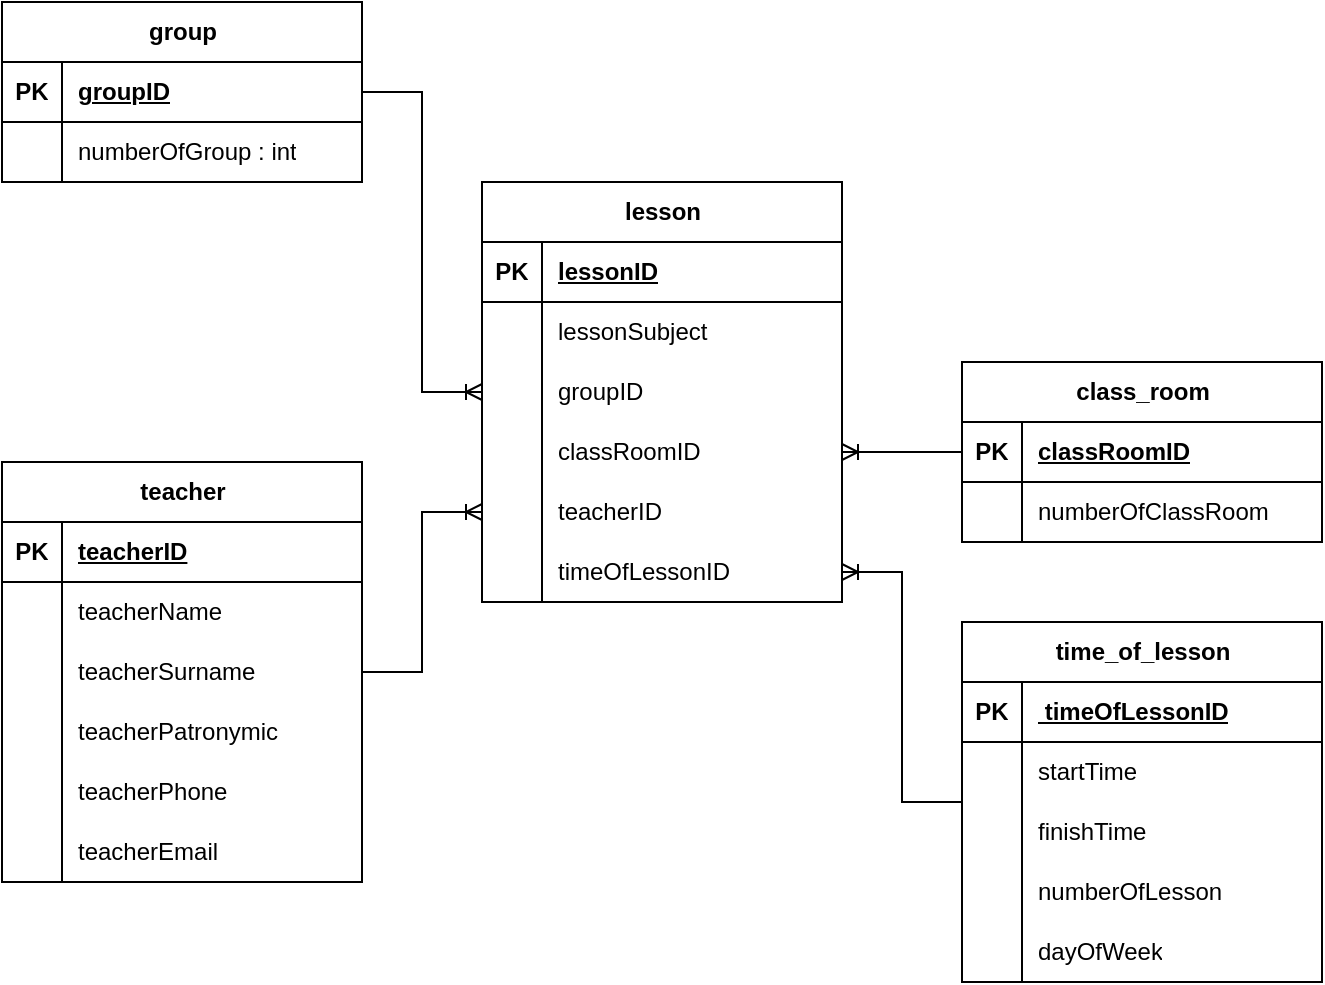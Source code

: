 <mxfile version="24.3.1" type="github" pages="2">
  <diagram name="ER - Diagram" id="m4Q0h_FRdjNMOSh_ij1u">
    <mxGraphModel dx="1914" dy="1016" grid="1" gridSize="10" guides="1" tooltips="1" connect="1" arrows="1" fold="1" page="1" pageScale="1" pageWidth="827" pageHeight="1169" math="0" shadow="0">
      <root>
        <mxCell id="0" />
        <mxCell id="1" parent="0" />
        <mxCell id="qLO8Gugf30v6jkzR25jY-1" value="group" style="shape=table;startSize=30;container=1;collapsible=1;childLayout=tableLayout;fixedRows=1;rowLines=0;fontStyle=1;align=center;resizeLast=1;html=1;" vertex="1" parent="1">
          <mxGeometry x="30" y="40" width="180" height="90" as="geometry" />
        </mxCell>
        <mxCell id="qLO8Gugf30v6jkzR25jY-2" value="" style="shape=tableRow;horizontal=0;startSize=0;swimlaneHead=0;swimlaneBody=0;fillColor=none;collapsible=0;dropTarget=0;points=[[0,0.5],[1,0.5]];portConstraint=eastwest;top=0;left=0;right=0;bottom=1;" vertex="1" parent="qLO8Gugf30v6jkzR25jY-1">
          <mxGeometry y="30" width="180" height="30" as="geometry" />
        </mxCell>
        <mxCell id="qLO8Gugf30v6jkzR25jY-3" value="PK" style="shape=partialRectangle;connectable=0;fillColor=none;top=0;left=0;bottom=0;right=0;fontStyle=1;overflow=hidden;whiteSpace=wrap;html=1;" vertex="1" parent="qLO8Gugf30v6jkzR25jY-2">
          <mxGeometry width="30" height="30" as="geometry">
            <mxRectangle width="30" height="30" as="alternateBounds" />
          </mxGeometry>
        </mxCell>
        <mxCell id="qLO8Gugf30v6jkzR25jY-4" value="groupID" style="shape=partialRectangle;connectable=0;fillColor=none;top=0;left=0;bottom=0;right=0;align=left;spacingLeft=6;fontStyle=5;overflow=hidden;whiteSpace=wrap;html=1;" vertex="1" parent="qLO8Gugf30v6jkzR25jY-2">
          <mxGeometry x="30" width="150" height="30" as="geometry">
            <mxRectangle width="150" height="30" as="alternateBounds" />
          </mxGeometry>
        </mxCell>
        <mxCell id="qLO8Gugf30v6jkzR25jY-5" value="" style="shape=tableRow;horizontal=0;startSize=0;swimlaneHead=0;swimlaneBody=0;fillColor=none;collapsible=0;dropTarget=0;points=[[0,0.5],[1,0.5]];portConstraint=eastwest;top=0;left=0;right=0;bottom=0;" vertex="1" parent="qLO8Gugf30v6jkzR25jY-1">
          <mxGeometry y="60" width="180" height="30" as="geometry" />
        </mxCell>
        <mxCell id="qLO8Gugf30v6jkzR25jY-6" value="" style="shape=partialRectangle;connectable=0;fillColor=none;top=0;left=0;bottom=0;right=0;editable=1;overflow=hidden;whiteSpace=wrap;html=1;" vertex="1" parent="qLO8Gugf30v6jkzR25jY-5">
          <mxGeometry width="30" height="30" as="geometry">
            <mxRectangle width="30" height="30" as="alternateBounds" />
          </mxGeometry>
        </mxCell>
        <mxCell id="qLO8Gugf30v6jkzR25jY-7" value="numberOfGroup : int" style="shape=partialRectangle;connectable=0;fillColor=none;top=0;left=0;bottom=0;right=0;align=left;spacingLeft=6;overflow=hidden;whiteSpace=wrap;html=1;" vertex="1" parent="qLO8Gugf30v6jkzR25jY-5">
          <mxGeometry x="30" width="150" height="30" as="geometry">
            <mxRectangle width="150" height="30" as="alternateBounds" />
          </mxGeometry>
        </mxCell>
        <mxCell id="qLO8Gugf30v6jkzR25jY-14" value="class_room" style="shape=table;startSize=30;container=1;collapsible=1;childLayout=tableLayout;fixedRows=1;rowLines=0;fontStyle=1;align=center;resizeLast=1;html=1;" vertex="1" parent="1">
          <mxGeometry x="510" y="220" width="180" height="90" as="geometry" />
        </mxCell>
        <mxCell id="qLO8Gugf30v6jkzR25jY-15" value="" style="shape=tableRow;horizontal=0;startSize=0;swimlaneHead=0;swimlaneBody=0;fillColor=none;collapsible=0;dropTarget=0;points=[[0,0.5],[1,0.5]];portConstraint=eastwest;top=0;left=0;right=0;bottom=1;" vertex="1" parent="qLO8Gugf30v6jkzR25jY-14">
          <mxGeometry y="30" width="180" height="30" as="geometry" />
        </mxCell>
        <mxCell id="qLO8Gugf30v6jkzR25jY-16" value="PK" style="shape=partialRectangle;connectable=0;fillColor=none;top=0;left=0;bottom=0;right=0;fontStyle=1;overflow=hidden;whiteSpace=wrap;html=1;" vertex="1" parent="qLO8Gugf30v6jkzR25jY-15">
          <mxGeometry width="30" height="30" as="geometry">
            <mxRectangle width="30" height="30" as="alternateBounds" />
          </mxGeometry>
        </mxCell>
        <mxCell id="qLO8Gugf30v6jkzR25jY-17" value="classRoomID" style="shape=partialRectangle;connectable=0;fillColor=none;top=0;left=0;bottom=0;right=0;align=left;spacingLeft=6;fontStyle=5;overflow=hidden;whiteSpace=wrap;html=1;" vertex="1" parent="qLO8Gugf30v6jkzR25jY-15">
          <mxGeometry x="30" width="150" height="30" as="geometry">
            <mxRectangle width="150" height="30" as="alternateBounds" />
          </mxGeometry>
        </mxCell>
        <mxCell id="qLO8Gugf30v6jkzR25jY-18" value="" style="shape=tableRow;horizontal=0;startSize=0;swimlaneHead=0;swimlaneBody=0;fillColor=none;collapsible=0;dropTarget=0;points=[[0,0.5],[1,0.5]];portConstraint=eastwest;top=0;left=0;right=0;bottom=0;" vertex="1" parent="qLO8Gugf30v6jkzR25jY-14">
          <mxGeometry y="60" width="180" height="30" as="geometry" />
        </mxCell>
        <mxCell id="qLO8Gugf30v6jkzR25jY-19" value="" style="shape=partialRectangle;connectable=0;fillColor=none;top=0;left=0;bottom=0;right=0;editable=1;overflow=hidden;whiteSpace=wrap;html=1;" vertex="1" parent="qLO8Gugf30v6jkzR25jY-18">
          <mxGeometry width="30" height="30" as="geometry">
            <mxRectangle width="30" height="30" as="alternateBounds" />
          </mxGeometry>
        </mxCell>
        <mxCell id="qLO8Gugf30v6jkzR25jY-20" value="numberOfClassRoom" style="shape=partialRectangle;connectable=0;fillColor=none;top=0;left=0;bottom=0;right=0;align=left;spacingLeft=6;overflow=hidden;whiteSpace=wrap;html=1;" vertex="1" parent="qLO8Gugf30v6jkzR25jY-18">
          <mxGeometry x="30" width="150" height="30" as="geometry">
            <mxRectangle width="150" height="30" as="alternateBounds" />
          </mxGeometry>
        </mxCell>
        <mxCell id="qLO8Gugf30v6jkzR25jY-27" value="teacher" style="shape=table;startSize=30;container=1;collapsible=1;childLayout=tableLayout;fixedRows=1;rowLines=0;fontStyle=1;align=center;resizeLast=1;html=1;" vertex="1" parent="1">
          <mxGeometry x="30" y="270" width="180" height="210" as="geometry" />
        </mxCell>
        <mxCell id="qLO8Gugf30v6jkzR25jY-28" value="" style="shape=tableRow;horizontal=0;startSize=0;swimlaneHead=0;swimlaneBody=0;fillColor=none;collapsible=0;dropTarget=0;points=[[0,0.5],[1,0.5]];portConstraint=eastwest;top=0;left=0;right=0;bottom=1;" vertex="1" parent="qLO8Gugf30v6jkzR25jY-27">
          <mxGeometry y="30" width="180" height="30" as="geometry" />
        </mxCell>
        <mxCell id="qLO8Gugf30v6jkzR25jY-29" value="PK" style="shape=partialRectangle;connectable=0;fillColor=none;top=0;left=0;bottom=0;right=0;fontStyle=1;overflow=hidden;whiteSpace=wrap;html=1;" vertex="1" parent="qLO8Gugf30v6jkzR25jY-28">
          <mxGeometry width="30" height="30" as="geometry">
            <mxRectangle width="30" height="30" as="alternateBounds" />
          </mxGeometry>
        </mxCell>
        <mxCell id="qLO8Gugf30v6jkzR25jY-30" value="teacherID" style="shape=partialRectangle;connectable=0;fillColor=none;top=0;left=0;bottom=0;right=0;align=left;spacingLeft=6;fontStyle=5;overflow=hidden;whiteSpace=wrap;html=1;" vertex="1" parent="qLO8Gugf30v6jkzR25jY-28">
          <mxGeometry x="30" width="150" height="30" as="geometry">
            <mxRectangle width="150" height="30" as="alternateBounds" />
          </mxGeometry>
        </mxCell>
        <mxCell id="qLO8Gugf30v6jkzR25jY-31" value="" style="shape=tableRow;horizontal=0;startSize=0;swimlaneHead=0;swimlaneBody=0;fillColor=none;collapsible=0;dropTarget=0;points=[[0,0.5],[1,0.5]];portConstraint=eastwest;top=0;left=0;right=0;bottom=0;" vertex="1" parent="qLO8Gugf30v6jkzR25jY-27">
          <mxGeometry y="60" width="180" height="30" as="geometry" />
        </mxCell>
        <mxCell id="qLO8Gugf30v6jkzR25jY-32" value="" style="shape=partialRectangle;connectable=0;fillColor=none;top=0;left=0;bottom=0;right=0;editable=1;overflow=hidden;whiteSpace=wrap;html=1;" vertex="1" parent="qLO8Gugf30v6jkzR25jY-31">
          <mxGeometry width="30" height="30" as="geometry">
            <mxRectangle width="30" height="30" as="alternateBounds" />
          </mxGeometry>
        </mxCell>
        <mxCell id="qLO8Gugf30v6jkzR25jY-33" value="teacherName" style="shape=partialRectangle;connectable=0;fillColor=none;top=0;left=0;bottom=0;right=0;align=left;spacingLeft=6;overflow=hidden;whiteSpace=wrap;html=1;" vertex="1" parent="qLO8Gugf30v6jkzR25jY-31">
          <mxGeometry x="30" width="150" height="30" as="geometry">
            <mxRectangle width="150" height="30" as="alternateBounds" />
          </mxGeometry>
        </mxCell>
        <mxCell id="qLO8Gugf30v6jkzR25jY-34" value="" style="shape=tableRow;horizontal=0;startSize=0;swimlaneHead=0;swimlaneBody=0;fillColor=none;collapsible=0;dropTarget=0;points=[[0,0.5],[1,0.5]];portConstraint=eastwest;top=0;left=0;right=0;bottom=0;" vertex="1" parent="qLO8Gugf30v6jkzR25jY-27">
          <mxGeometry y="90" width="180" height="30" as="geometry" />
        </mxCell>
        <mxCell id="qLO8Gugf30v6jkzR25jY-35" value="" style="shape=partialRectangle;connectable=0;fillColor=none;top=0;left=0;bottom=0;right=0;editable=1;overflow=hidden;whiteSpace=wrap;html=1;" vertex="1" parent="qLO8Gugf30v6jkzR25jY-34">
          <mxGeometry width="30" height="30" as="geometry">
            <mxRectangle width="30" height="30" as="alternateBounds" />
          </mxGeometry>
        </mxCell>
        <mxCell id="qLO8Gugf30v6jkzR25jY-36" value="teacherSurname" style="shape=partialRectangle;connectable=0;fillColor=none;top=0;left=0;bottom=0;right=0;align=left;spacingLeft=6;overflow=hidden;whiteSpace=wrap;html=1;" vertex="1" parent="qLO8Gugf30v6jkzR25jY-34">
          <mxGeometry x="30" width="150" height="30" as="geometry">
            <mxRectangle width="150" height="30" as="alternateBounds" />
          </mxGeometry>
        </mxCell>
        <mxCell id="qLO8Gugf30v6jkzR25jY-37" value="" style="shape=tableRow;horizontal=0;startSize=0;swimlaneHead=0;swimlaneBody=0;fillColor=none;collapsible=0;dropTarget=0;points=[[0,0.5],[1,0.5]];portConstraint=eastwest;top=0;left=0;right=0;bottom=0;" vertex="1" parent="qLO8Gugf30v6jkzR25jY-27">
          <mxGeometry y="120" width="180" height="30" as="geometry" />
        </mxCell>
        <mxCell id="qLO8Gugf30v6jkzR25jY-38" value="" style="shape=partialRectangle;connectable=0;fillColor=none;top=0;left=0;bottom=0;right=0;editable=1;overflow=hidden;whiteSpace=wrap;html=1;" vertex="1" parent="qLO8Gugf30v6jkzR25jY-37">
          <mxGeometry width="30" height="30" as="geometry">
            <mxRectangle width="30" height="30" as="alternateBounds" />
          </mxGeometry>
        </mxCell>
        <mxCell id="qLO8Gugf30v6jkzR25jY-39" value="teacherPatronymic" style="shape=partialRectangle;connectable=0;fillColor=none;top=0;left=0;bottom=0;right=0;align=left;spacingLeft=6;overflow=hidden;whiteSpace=wrap;html=1;" vertex="1" parent="qLO8Gugf30v6jkzR25jY-37">
          <mxGeometry x="30" width="150" height="30" as="geometry">
            <mxRectangle width="150" height="30" as="alternateBounds" />
          </mxGeometry>
        </mxCell>
        <mxCell id="qLO8Gugf30v6jkzR25jY-43" style="shape=tableRow;horizontal=0;startSize=0;swimlaneHead=0;swimlaneBody=0;fillColor=none;collapsible=0;dropTarget=0;points=[[0,0.5],[1,0.5]];portConstraint=eastwest;top=0;left=0;right=0;bottom=0;" vertex="1" parent="qLO8Gugf30v6jkzR25jY-27">
          <mxGeometry y="150" width="180" height="30" as="geometry" />
        </mxCell>
        <mxCell id="qLO8Gugf30v6jkzR25jY-44" style="shape=partialRectangle;connectable=0;fillColor=none;top=0;left=0;bottom=0;right=0;editable=1;overflow=hidden;whiteSpace=wrap;html=1;" vertex="1" parent="qLO8Gugf30v6jkzR25jY-43">
          <mxGeometry width="30" height="30" as="geometry">
            <mxRectangle width="30" height="30" as="alternateBounds" />
          </mxGeometry>
        </mxCell>
        <mxCell id="qLO8Gugf30v6jkzR25jY-45" value="teacherPhone" style="shape=partialRectangle;connectable=0;fillColor=none;top=0;left=0;bottom=0;right=0;align=left;spacingLeft=6;overflow=hidden;whiteSpace=wrap;html=1;" vertex="1" parent="qLO8Gugf30v6jkzR25jY-43">
          <mxGeometry x="30" width="150" height="30" as="geometry">
            <mxRectangle width="150" height="30" as="alternateBounds" />
          </mxGeometry>
        </mxCell>
        <mxCell id="qLO8Gugf30v6jkzR25jY-40" style="shape=tableRow;horizontal=0;startSize=0;swimlaneHead=0;swimlaneBody=0;fillColor=none;collapsible=0;dropTarget=0;points=[[0,0.5],[1,0.5]];portConstraint=eastwest;top=0;left=0;right=0;bottom=0;" vertex="1" parent="qLO8Gugf30v6jkzR25jY-27">
          <mxGeometry y="180" width="180" height="30" as="geometry" />
        </mxCell>
        <mxCell id="qLO8Gugf30v6jkzR25jY-41" style="shape=partialRectangle;connectable=0;fillColor=none;top=0;left=0;bottom=0;right=0;editable=1;overflow=hidden;whiteSpace=wrap;html=1;" vertex="1" parent="qLO8Gugf30v6jkzR25jY-40">
          <mxGeometry width="30" height="30" as="geometry">
            <mxRectangle width="30" height="30" as="alternateBounds" />
          </mxGeometry>
        </mxCell>
        <mxCell id="qLO8Gugf30v6jkzR25jY-42" value="teacherEmail" style="shape=partialRectangle;connectable=0;fillColor=none;top=0;left=0;bottom=0;right=0;align=left;spacingLeft=6;overflow=hidden;whiteSpace=wrap;html=1;" vertex="1" parent="qLO8Gugf30v6jkzR25jY-40">
          <mxGeometry x="30" width="150" height="30" as="geometry">
            <mxRectangle width="150" height="30" as="alternateBounds" />
          </mxGeometry>
        </mxCell>
        <mxCell id="qLO8Gugf30v6jkzR25jY-46" value="lesson" style="shape=table;startSize=30;container=1;collapsible=1;childLayout=tableLayout;fixedRows=1;rowLines=0;fontStyle=1;align=center;resizeLast=1;html=1;" vertex="1" parent="1">
          <mxGeometry x="270" y="130" width="180" height="210" as="geometry" />
        </mxCell>
        <mxCell id="qLO8Gugf30v6jkzR25jY-47" value="" style="shape=tableRow;horizontal=0;startSize=0;swimlaneHead=0;swimlaneBody=0;fillColor=none;collapsible=0;dropTarget=0;points=[[0,0.5],[1,0.5]];portConstraint=eastwest;top=0;left=0;right=0;bottom=1;" vertex="1" parent="qLO8Gugf30v6jkzR25jY-46">
          <mxGeometry y="30" width="180" height="30" as="geometry" />
        </mxCell>
        <mxCell id="qLO8Gugf30v6jkzR25jY-48" value="PK" style="shape=partialRectangle;connectable=0;fillColor=none;top=0;left=0;bottom=0;right=0;fontStyle=1;overflow=hidden;whiteSpace=wrap;html=1;" vertex="1" parent="qLO8Gugf30v6jkzR25jY-47">
          <mxGeometry width="30" height="30" as="geometry">
            <mxRectangle width="30" height="30" as="alternateBounds" />
          </mxGeometry>
        </mxCell>
        <mxCell id="qLO8Gugf30v6jkzR25jY-49" value="lessonID" style="shape=partialRectangle;connectable=0;fillColor=none;top=0;left=0;bottom=0;right=0;align=left;spacingLeft=6;fontStyle=5;overflow=hidden;whiteSpace=wrap;html=1;" vertex="1" parent="qLO8Gugf30v6jkzR25jY-47">
          <mxGeometry x="30" width="150" height="30" as="geometry">
            <mxRectangle width="150" height="30" as="alternateBounds" />
          </mxGeometry>
        </mxCell>
        <mxCell id="qLO8Gugf30v6jkzR25jY-65" style="shape=tableRow;horizontal=0;startSize=0;swimlaneHead=0;swimlaneBody=0;fillColor=none;collapsible=0;dropTarget=0;points=[[0,0.5],[1,0.5]];portConstraint=eastwest;top=0;left=0;right=0;bottom=0;" vertex="1" parent="qLO8Gugf30v6jkzR25jY-46">
          <mxGeometry y="60" width="180" height="30" as="geometry" />
        </mxCell>
        <mxCell id="qLO8Gugf30v6jkzR25jY-66" style="shape=partialRectangle;connectable=0;fillColor=none;top=0;left=0;bottom=0;right=0;editable=1;overflow=hidden;whiteSpace=wrap;html=1;" vertex="1" parent="qLO8Gugf30v6jkzR25jY-65">
          <mxGeometry width="30" height="30" as="geometry">
            <mxRectangle width="30" height="30" as="alternateBounds" />
          </mxGeometry>
        </mxCell>
        <mxCell id="qLO8Gugf30v6jkzR25jY-67" value="lessonSubject" style="shape=partialRectangle;connectable=0;fillColor=none;top=0;left=0;bottom=0;right=0;align=left;spacingLeft=6;overflow=hidden;whiteSpace=wrap;html=1;" vertex="1" parent="qLO8Gugf30v6jkzR25jY-65">
          <mxGeometry x="30" width="150" height="30" as="geometry">
            <mxRectangle width="150" height="30" as="alternateBounds" />
          </mxGeometry>
        </mxCell>
        <mxCell id="qLO8Gugf30v6jkzR25jY-50" value="" style="shape=tableRow;horizontal=0;startSize=0;swimlaneHead=0;swimlaneBody=0;fillColor=none;collapsible=0;dropTarget=0;points=[[0,0.5],[1,0.5]];portConstraint=eastwest;top=0;left=0;right=0;bottom=0;" vertex="1" parent="qLO8Gugf30v6jkzR25jY-46">
          <mxGeometry y="90" width="180" height="30" as="geometry" />
        </mxCell>
        <mxCell id="qLO8Gugf30v6jkzR25jY-51" value="" style="shape=partialRectangle;connectable=0;fillColor=none;top=0;left=0;bottom=0;right=0;editable=1;overflow=hidden;whiteSpace=wrap;html=1;" vertex="1" parent="qLO8Gugf30v6jkzR25jY-50">
          <mxGeometry width="30" height="30" as="geometry">
            <mxRectangle width="30" height="30" as="alternateBounds" />
          </mxGeometry>
        </mxCell>
        <mxCell id="qLO8Gugf30v6jkzR25jY-52" value="groupID" style="shape=partialRectangle;connectable=0;fillColor=none;top=0;left=0;bottom=0;right=0;align=left;spacingLeft=6;overflow=hidden;whiteSpace=wrap;html=1;" vertex="1" parent="qLO8Gugf30v6jkzR25jY-50">
          <mxGeometry x="30" width="150" height="30" as="geometry">
            <mxRectangle width="150" height="30" as="alternateBounds" />
          </mxGeometry>
        </mxCell>
        <mxCell id="qLO8Gugf30v6jkzR25jY-53" value="" style="shape=tableRow;horizontal=0;startSize=0;swimlaneHead=0;swimlaneBody=0;fillColor=none;collapsible=0;dropTarget=0;points=[[0,0.5],[1,0.5]];portConstraint=eastwest;top=0;left=0;right=0;bottom=0;" vertex="1" parent="qLO8Gugf30v6jkzR25jY-46">
          <mxGeometry y="120" width="180" height="30" as="geometry" />
        </mxCell>
        <mxCell id="qLO8Gugf30v6jkzR25jY-54" value="" style="shape=partialRectangle;connectable=0;fillColor=none;top=0;left=0;bottom=0;right=0;editable=1;overflow=hidden;whiteSpace=wrap;html=1;" vertex="1" parent="qLO8Gugf30v6jkzR25jY-53">
          <mxGeometry width="30" height="30" as="geometry">
            <mxRectangle width="30" height="30" as="alternateBounds" />
          </mxGeometry>
        </mxCell>
        <mxCell id="qLO8Gugf30v6jkzR25jY-55" value="classRoomID" style="shape=partialRectangle;connectable=0;fillColor=none;top=0;left=0;bottom=0;right=0;align=left;spacingLeft=6;overflow=hidden;whiteSpace=wrap;html=1;" vertex="1" parent="qLO8Gugf30v6jkzR25jY-53">
          <mxGeometry x="30" width="150" height="30" as="geometry">
            <mxRectangle width="150" height="30" as="alternateBounds" />
          </mxGeometry>
        </mxCell>
        <mxCell id="qLO8Gugf30v6jkzR25jY-56" value="" style="shape=tableRow;horizontal=0;startSize=0;swimlaneHead=0;swimlaneBody=0;fillColor=none;collapsible=0;dropTarget=0;points=[[0,0.5],[1,0.5]];portConstraint=eastwest;top=0;left=0;right=0;bottom=0;" vertex="1" parent="qLO8Gugf30v6jkzR25jY-46">
          <mxGeometry y="150" width="180" height="30" as="geometry" />
        </mxCell>
        <mxCell id="qLO8Gugf30v6jkzR25jY-57" value="" style="shape=partialRectangle;connectable=0;fillColor=none;top=0;left=0;bottom=0;right=0;editable=1;overflow=hidden;whiteSpace=wrap;html=1;" vertex="1" parent="qLO8Gugf30v6jkzR25jY-56">
          <mxGeometry width="30" height="30" as="geometry">
            <mxRectangle width="30" height="30" as="alternateBounds" />
          </mxGeometry>
        </mxCell>
        <mxCell id="qLO8Gugf30v6jkzR25jY-58" value="teacherID" style="shape=partialRectangle;connectable=0;fillColor=none;top=0;left=0;bottom=0;right=0;align=left;spacingLeft=6;overflow=hidden;whiteSpace=wrap;html=1;" vertex="1" parent="qLO8Gugf30v6jkzR25jY-56">
          <mxGeometry x="30" width="150" height="30" as="geometry">
            <mxRectangle width="150" height="30" as="alternateBounds" />
          </mxGeometry>
        </mxCell>
        <mxCell id="qLO8Gugf30v6jkzR25jY-59" style="shape=tableRow;horizontal=0;startSize=0;swimlaneHead=0;swimlaneBody=0;fillColor=none;collapsible=0;dropTarget=0;points=[[0,0.5],[1,0.5]];portConstraint=eastwest;top=0;left=0;right=0;bottom=0;" vertex="1" parent="qLO8Gugf30v6jkzR25jY-46">
          <mxGeometry y="180" width="180" height="30" as="geometry" />
        </mxCell>
        <mxCell id="qLO8Gugf30v6jkzR25jY-60" style="shape=partialRectangle;connectable=0;fillColor=none;top=0;left=0;bottom=0;right=0;editable=1;overflow=hidden;whiteSpace=wrap;html=1;" vertex="1" parent="qLO8Gugf30v6jkzR25jY-59">
          <mxGeometry width="30" height="30" as="geometry">
            <mxRectangle width="30" height="30" as="alternateBounds" />
          </mxGeometry>
        </mxCell>
        <mxCell id="qLO8Gugf30v6jkzR25jY-61" value="timeOfLessonID" style="shape=partialRectangle;connectable=0;fillColor=none;top=0;left=0;bottom=0;right=0;align=left;spacingLeft=6;overflow=hidden;whiteSpace=wrap;html=1;" vertex="1" parent="qLO8Gugf30v6jkzR25jY-59">
          <mxGeometry x="30" width="150" height="30" as="geometry">
            <mxRectangle width="150" height="30" as="alternateBounds" />
          </mxGeometry>
        </mxCell>
        <mxCell id="qLO8Gugf30v6jkzR25jY-68" value="" style="edgeStyle=entityRelationEdgeStyle;fontSize=12;html=1;endArrow=ERoneToMany;rounded=0;" edge="1" parent="1" source="qLO8Gugf30v6jkzR25jY-1" target="qLO8Gugf30v6jkzR25jY-50">
          <mxGeometry width="100" height="100" relative="1" as="geometry">
            <mxPoint x="130" y="255" as="sourcePoint" />
            <mxPoint x="230" y="155" as="targetPoint" />
          </mxGeometry>
        </mxCell>
        <mxCell id="qLO8Gugf30v6jkzR25jY-69" value="" style="edgeStyle=entityRelationEdgeStyle;fontSize=12;html=1;endArrow=ERoneToMany;rounded=0;entryX=0;entryY=0.5;entryDx=0;entryDy=0;" edge="1" parent="1" source="qLO8Gugf30v6jkzR25jY-27" target="qLO8Gugf30v6jkzR25jY-56">
          <mxGeometry width="100" height="100" relative="1" as="geometry">
            <mxPoint x="200" y="390" as="sourcePoint" />
            <mxPoint x="260" y="540" as="targetPoint" />
          </mxGeometry>
        </mxCell>
        <mxCell id="qLO8Gugf30v6jkzR25jY-71" value="" style="edgeStyle=entityRelationEdgeStyle;fontSize=12;html=1;endArrow=ERoneToMany;rounded=0;entryX=1;entryY=0.5;entryDx=0;entryDy=0;" edge="1" parent="1" source="qLO8Gugf30v6jkzR25jY-14" target="qLO8Gugf30v6jkzR25jY-53">
          <mxGeometry width="100" height="100" relative="1" as="geometry">
            <mxPoint x="490" y="220" as="sourcePoint" />
            <mxPoint x="280" y="305" as="targetPoint" />
          </mxGeometry>
        </mxCell>
        <mxCell id="Hc7Ems4V1cn2AMGLG3hx-14" value="time_of_lesson" style="shape=table;startSize=30;container=1;collapsible=1;childLayout=tableLayout;fixedRows=1;rowLines=0;fontStyle=1;align=center;resizeLast=1;html=1;" vertex="1" parent="1">
          <mxGeometry x="510" y="350" width="180" height="180" as="geometry" />
        </mxCell>
        <mxCell id="Hc7Ems4V1cn2AMGLG3hx-15" value="" style="shape=tableRow;horizontal=0;startSize=0;swimlaneHead=0;swimlaneBody=0;fillColor=none;collapsible=0;dropTarget=0;points=[[0,0.5],[1,0.5]];portConstraint=eastwest;top=0;left=0;right=0;bottom=1;" vertex="1" parent="Hc7Ems4V1cn2AMGLG3hx-14">
          <mxGeometry y="30" width="180" height="30" as="geometry" />
        </mxCell>
        <mxCell id="Hc7Ems4V1cn2AMGLG3hx-16" value="PK" style="shape=partialRectangle;connectable=0;fillColor=none;top=0;left=0;bottom=0;right=0;fontStyle=1;overflow=hidden;whiteSpace=wrap;html=1;" vertex="1" parent="Hc7Ems4V1cn2AMGLG3hx-15">
          <mxGeometry width="30" height="30" as="geometry">
            <mxRectangle width="30" height="30" as="alternateBounds" />
          </mxGeometry>
        </mxCell>
        <mxCell id="Hc7Ems4V1cn2AMGLG3hx-17" value="&amp;nbsp;timeOfLessonID" style="shape=partialRectangle;connectable=0;fillColor=none;top=0;left=0;bottom=0;right=0;align=left;spacingLeft=6;fontStyle=5;overflow=hidden;whiteSpace=wrap;html=1;" vertex="1" parent="Hc7Ems4V1cn2AMGLG3hx-15">
          <mxGeometry x="30" width="150" height="30" as="geometry">
            <mxRectangle width="150" height="30" as="alternateBounds" />
          </mxGeometry>
        </mxCell>
        <mxCell id="Hc7Ems4V1cn2AMGLG3hx-18" value="" style="shape=tableRow;horizontal=0;startSize=0;swimlaneHead=0;swimlaneBody=0;fillColor=none;collapsible=0;dropTarget=0;points=[[0,0.5],[1,0.5]];portConstraint=eastwest;top=0;left=0;right=0;bottom=0;" vertex="1" parent="Hc7Ems4V1cn2AMGLG3hx-14">
          <mxGeometry y="60" width="180" height="30" as="geometry" />
        </mxCell>
        <mxCell id="Hc7Ems4V1cn2AMGLG3hx-19" value="" style="shape=partialRectangle;connectable=0;fillColor=none;top=0;left=0;bottom=0;right=0;editable=1;overflow=hidden;whiteSpace=wrap;html=1;" vertex="1" parent="Hc7Ems4V1cn2AMGLG3hx-18">
          <mxGeometry width="30" height="30" as="geometry">
            <mxRectangle width="30" height="30" as="alternateBounds" />
          </mxGeometry>
        </mxCell>
        <mxCell id="Hc7Ems4V1cn2AMGLG3hx-20" value="startTime" style="shape=partialRectangle;connectable=0;fillColor=none;top=0;left=0;bottom=0;right=0;align=left;spacingLeft=6;overflow=hidden;whiteSpace=wrap;html=1;" vertex="1" parent="Hc7Ems4V1cn2AMGLG3hx-18">
          <mxGeometry x="30" width="150" height="30" as="geometry">
            <mxRectangle width="150" height="30" as="alternateBounds" />
          </mxGeometry>
        </mxCell>
        <mxCell id="Hc7Ems4V1cn2AMGLG3hx-21" value="" style="shape=tableRow;horizontal=0;startSize=0;swimlaneHead=0;swimlaneBody=0;fillColor=none;collapsible=0;dropTarget=0;points=[[0,0.5],[1,0.5]];portConstraint=eastwest;top=0;left=0;right=0;bottom=0;" vertex="1" parent="Hc7Ems4V1cn2AMGLG3hx-14">
          <mxGeometry y="90" width="180" height="30" as="geometry" />
        </mxCell>
        <mxCell id="Hc7Ems4V1cn2AMGLG3hx-22" value="" style="shape=partialRectangle;connectable=0;fillColor=none;top=0;left=0;bottom=0;right=0;editable=1;overflow=hidden;whiteSpace=wrap;html=1;" vertex="1" parent="Hc7Ems4V1cn2AMGLG3hx-21">
          <mxGeometry width="30" height="30" as="geometry">
            <mxRectangle width="30" height="30" as="alternateBounds" />
          </mxGeometry>
        </mxCell>
        <mxCell id="Hc7Ems4V1cn2AMGLG3hx-23" value="finishTime" style="shape=partialRectangle;connectable=0;fillColor=none;top=0;left=0;bottom=0;right=0;align=left;spacingLeft=6;overflow=hidden;whiteSpace=wrap;html=1;" vertex="1" parent="Hc7Ems4V1cn2AMGLG3hx-21">
          <mxGeometry x="30" width="150" height="30" as="geometry">
            <mxRectangle width="150" height="30" as="alternateBounds" />
          </mxGeometry>
        </mxCell>
        <mxCell id="Hc7Ems4V1cn2AMGLG3hx-24" value="" style="shape=tableRow;horizontal=0;startSize=0;swimlaneHead=0;swimlaneBody=0;fillColor=none;collapsible=0;dropTarget=0;points=[[0,0.5],[1,0.5]];portConstraint=eastwest;top=0;left=0;right=0;bottom=0;" vertex="1" parent="Hc7Ems4V1cn2AMGLG3hx-14">
          <mxGeometry y="120" width="180" height="30" as="geometry" />
        </mxCell>
        <mxCell id="Hc7Ems4V1cn2AMGLG3hx-25" value="" style="shape=partialRectangle;connectable=0;fillColor=none;top=0;left=0;bottom=0;right=0;editable=1;overflow=hidden;whiteSpace=wrap;html=1;" vertex="1" parent="Hc7Ems4V1cn2AMGLG3hx-24">
          <mxGeometry width="30" height="30" as="geometry">
            <mxRectangle width="30" height="30" as="alternateBounds" />
          </mxGeometry>
        </mxCell>
        <mxCell id="Hc7Ems4V1cn2AMGLG3hx-26" value="numberOfLesson" style="shape=partialRectangle;connectable=0;fillColor=none;top=0;left=0;bottom=0;right=0;align=left;spacingLeft=6;overflow=hidden;whiteSpace=wrap;html=1;" vertex="1" parent="Hc7Ems4V1cn2AMGLG3hx-24">
          <mxGeometry x="30" width="150" height="30" as="geometry">
            <mxRectangle width="150" height="30" as="alternateBounds" />
          </mxGeometry>
        </mxCell>
        <mxCell id="Hc7Ems4V1cn2AMGLG3hx-27" style="shape=tableRow;horizontal=0;startSize=0;swimlaneHead=0;swimlaneBody=0;fillColor=none;collapsible=0;dropTarget=0;points=[[0,0.5],[1,0.5]];portConstraint=eastwest;top=0;left=0;right=0;bottom=0;" vertex="1" parent="Hc7Ems4V1cn2AMGLG3hx-14">
          <mxGeometry y="150" width="180" height="30" as="geometry" />
        </mxCell>
        <mxCell id="Hc7Ems4V1cn2AMGLG3hx-28" style="shape=partialRectangle;connectable=0;fillColor=none;top=0;left=0;bottom=0;right=0;editable=1;overflow=hidden;whiteSpace=wrap;html=1;" vertex="1" parent="Hc7Ems4V1cn2AMGLG3hx-27">
          <mxGeometry width="30" height="30" as="geometry">
            <mxRectangle width="30" height="30" as="alternateBounds" />
          </mxGeometry>
        </mxCell>
        <mxCell id="Hc7Ems4V1cn2AMGLG3hx-29" value="dayOfWeek" style="shape=partialRectangle;connectable=0;fillColor=none;top=0;left=0;bottom=0;right=0;align=left;spacingLeft=6;overflow=hidden;whiteSpace=wrap;html=1;" vertex="1" parent="Hc7Ems4V1cn2AMGLG3hx-27">
          <mxGeometry x="30" width="150" height="30" as="geometry">
            <mxRectangle width="150" height="30" as="alternateBounds" />
          </mxGeometry>
        </mxCell>
        <mxCell id="Hc7Ems4V1cn2AMGLG3hx-31" value="" style="edgeStyle=entityRelationEdgeStyle;fontSize=12;html=1;endArrow=ERoneToMany;rounded=0;" edge="1" parent="1" source="Hc7Ems4V1cn2AMGLG3hx-14" target="qLO8Gugf30v6jkzR25jY-59">
          <mxGeometry width="100" height="100" relative="1" as="geometry">
            <mxPoint x="430" y="480" as="sourcePoint" />
            <mxPoint x="360" y="480" as="targetPoint" />
          </mxGeometry>
        </mxCell>
      </root>
    </mxGraphModel>
  </diagram>
  <diagram id="msGvdlFdnCLr5G99YmHg" name="Class Diagram">
    <mxGraphModel dx="2741" dy="1016" grid="1" gridSize="10" guides="1" tooltips="1" connect="1" arrows="1" fold="1" page="1" pageScale="1" pageWidth="827" pageHeight="1169" math="0" shadow="0">
      <root>
        <mxCell id="0" />
        <mxCell id="1" parent="0" />
        <mxCell id="pXIH11ejYjruOsv172cM-1" value="StudentGroup" style="swimlane;fontStyle=1;align=center;verticalAlign=top;childLayout=stackLayout;horizontal=1;startSize=26;horizontalStack=0;resizeParent=1;resizeParentMax=0;resizeLast=0;collapsible=1;marginBottom=0;whiteSpace=wrap;html=1;" vertex="1" parent="1">
          <mxGeometry x="414" y="570" width="330" height="86" as="geometry" />
        </mxCell>
        <mxCell id="pXIH11ejYjruOsv172cM-5" value="- name : Integer" style="text;strokeColor=none;fillColor=none;align=left;verticalAlign=top;spacingLeft=4;spacingRight=4;overflow=hidden;rotatable=0;points=[[0,0.5],[1,0.5]];portConstraint=eastwest;whiteSpace=wrap;html=1;" vertex="1" parent="pXIH11ejYjruOsv172cM-1">
          <mxGeometry y="26" width="330" height="26" as="geometry" />
        </mxCell>
        <mxCell id="pXIH11ejYjruOsv172cM-3" value="" style="line;strokeWidth=1;fillColor=none;align=left;verticalAlign=middle;spacingTop=-1;spacingLeft=3;spacingRight=3;rotatable=0;labelPosition=right;points=[];portConstraint=eastwest;strokeColor=inherit;" vertex="1" parent="pXIH11ejYjruOsv172cM-1">
          <mxGeometry y="52" width="330" height="8" as="geometry" />
        </mxCell>
        <mxCell id="Np9LoyvfAiFiEY1F-m-V-79" value="+ method(type): type" style="text;strokeColor=none;fillColor=none;align=left;verticalAlign=top;spacingLeft=4;spacingRight=4;overflow=hidden;rotatable=0;points=[[0,0.5],[1,0.5]];portConstraint=eastwest;whiteSpace=wrap;html=1;" vertex="1" parent="pXIH11ejYjruOsv172cM-1">
          <mxGeometry y="60" width="330" height="26" as="geometry" />
        </mxCell>
        <mxCell id="Np9LoyvfAiFiEY1F-m-V-30" value="Busy" style="swimlane;fontStyle=1;align=center;verticalAlign=top;childLayout=stackLayout;horizontal=1;startSize=26;horizontalStack=0;resizeParent=1;resizeParentMax=0;resizeLast=0;collapsible=1;marginBottom=0;whiteSpace=wrap;html=1;" vertex="1" parent="1">
          <mxGeometry x="40" y="220" width="350" height="190" as="geometry" />
        </mxCell>
        <mxCell id="pXIH11ejYjruOsv172cM-2" value="- id : Integer" style="text;strokeColor=none;fillColor=none;align=left;verticalAlign=top;spacingLeft=4;spacingRight=4;overflow=hidden;rotatable=0;points=[[0,0.5],[1,0.5]];portConstraint=eastwest;whiteSpace=wrap;html=1;" vertex="1" parent="Np9LoyvfAiFiEY1F-m-V-30">
          <mxGeometry y="26" width="350" height="26" as="geometry" />
        </mxCell>
        <mxCell id="pXIH11ejYjruOsv172cM-6" value="- classes : List &amp;lt;Lesson&amp;gt; " style="text;strokeColor=#b85450;fillColor=#f8cecc;align=left;verticalAlign=top;spacingLeft=4;spacingRight=4;overflow=hidden;rotatable=0;points=[[0,0.5],[1,0.5]];portConstraint=eastwest;whiteSpace=wrap;html=1;" vertex="1" parent="Np9LoyvfAiFiEY1F-m-V-30">
          <mxGeometry y="52" width="350" height="26" as="geometry" />
        </mxCell>
        <mxCell id="Np9LoyvfAiFiEY1F-m-V-32" value="" style="line;strokeWidth=1;fillColor=none;align=left;verticalAlign=middle;spacingTop=-1;spacingLeft=3;spacingRight=3;rotatable=0;labelPosition=right;points=[];portConstraint=eastwest;strokeColor=inherit;" vertex="1" parent="Np9LoyvfAiFiEY1F-m-V-30">
          <mxGeometry y="78" width="350" height="8" as="geometry" />
        </mxCell>
        <mxCell id="Np9LoyvfAiFiEY1F-m-V-2" value="+ getFreeTime() : List&amp;lt;TimeOfLesson&amp;gt;" style="text;strokeColor=none;fillColor=none;align=left;verticalAlign=top;spacingLeft=4;spacingRight=4;overflow=hidden;rotatable=0;points=[[0,0.5],[1,0.5]];portConstraint=eastwest;whiteSpace=wrap;html=1;" vertex="1" parent="Np9LoyvfAiFiEY1F-m-V-30">
          <mxGeometry y="86" width="350" height="26" as="geometry" />
        </mxCell>
        <mxCell id="pXIH11ejYjruOsv172cM-4" value="+ isBusy(TimeOfLesson timeOfLesson) : boolean" style="text;strokeColor=none;fillColor=none;align=left;verticalAlign=top;spacingLeft=4;spacingRight=4;overflow=hidden;rotatable=0;points=[[0,0.5],[1,0.5]];portConstraint=eastwest;whiteSpace=wrap;html=1;" vertex="1" parent="Np9LoyvfAiFiEY1F-m-V-30">
          <mxGeometry y="112" width="350" height="26" as="geometry" />
        </mxCell>
        <mxCell id="Np9LoyvfAiFiEY1F-m-V-3" value="+ getAllLessons() : List&amp;lt;Lesson&amp;gt;" style="text;strokeColor=none;fillColor=none;align=left;verticalAlign=top;spacingLeft=4;spacingRight=4;overflow=hidden;rotatable=0;points=[[0,0.5],[1,0.5]];portConstraint=eastwest;whiteSpace=wrap;html=1;" vertex="1" parent="Np9LoyvfAiFiEY1F-m-V-30">
          <mxGeometry y="138" width="350" height="26" as="geometry" />
        </mxCell>
        <mxCell id="Np9LoyvfAiFiEY1F-m-V-37" value="+ addLesson(Lesson lesson): void" style="text;strokeColor=none;fillColor=none;align=left;verticalAlign=top;spacingLeft=4;spacingRight=4;overflow=hidden;rotatable=0;points=[[0,0.5],[1,0.5]];portConstraint=eastwest;whiteSpace=wrap;html=1;" vertex="1" parent="Np9LoyvfAiFiEY1F-m-V-30">
          <mxGeometry y="164" width="350" height="26" as="geometry" />
        </mxCell>
        <mxCell id="Np9LoyvfAiFiEY1F-m-V-39" value="ClassRoom" style="swimlane;fontStyle=1;align=center;verticalAlign=top;childLayout=stackLayout;horizontal=1;startSize=26;horizontalStack=0;resizeParent=1;resizeParentMax=0;resizeLast=0;collapsible=1;marginBottom=0;whiteSpace=wrap;html=1;" vertex="1" parent="1">
          <mxGeometry x="50" y="570" width="330" height="86" as="geometry" />
        </mxCell>
        <mxCell id="Np9LoyvfAiFiEY1F-m-V-40" value="- name : Integer" style="text;strokeColor=none;fillColor=none;align=left;verticalAlign=top;spacingLeft=4;spacingRight=4;overflow=hidden;rotatable=0;points=[[0,0.5],[1,0.5]];portConstraint=eastwest;whiteSpace=wrap;html=1;" vertex="1" parent="Np9LoyvfAiFiEY1F-m-V-39">
          <mxGeometry y="26" width="330" height="26" as="geometry" />
        </mxCell>
        <mxCell id="Np9LoyvfAiFiEY1F-m-V-41" value="" style="line;strokeWidth=1;fillColor=none;align=left;verticalAlign=middle;spacingTop=-1;spacingLeft=3;spacingRight=3;rotatable=0;labelPosition=right;points=[];portConstraint=eastwest;strokeColor=inherit;" vertex="1" parent="Np9LoyvfAiFiEY1F-m-V-39">
          <mxGeometry y="52" width="330" height="8" as="geometry" />
        </mxCell>
        <mxCell id="Np9LoyvfAiFiEY1F-m-V-42" value="+ method(type): type" style="text;strokeColor=none;fillColor=none;align=left;verticalAlign=top;spacingLeft=4;spacingRight=4;overflow=hidden;rotatable=0;points=[[0,0.5],[1,0.5]];portConstraint=eastwest;whiteSpace=wrap;html=1;" vertex="1" parent="Np9LoyvfAiFiEY1F-m-V-39">
          <mxGeometry y="60" width="330" height="26" as="geometry" />
        </mxCell>
        <mxCell id="Np9LoyvfAiFiEY1F-m-V-47" value="Teacher" style="swimlane;fontStyle=1;align=center;verticalAlign=top;childLayout=stackLayout;horizontal=1;startSize=26;horizontalStack=0;resizeParent=1;resizeParentMax=0;resizeLast=0;collapsible=1;marginBottom=0;whiteSpace=wrap;html=1;" vertex="1" parent="1">
          <mxGeometry x="-150" y="570" width="160" height="190" as="geometry" />
        </mxCell>
        <mxCell id="Np9LoyvfAiFiEY1F-m-V-48" value="&lt;div&gt;- surname : String&lt;br&gt;&lt;/div&gt;" style="text;strokeColor=none;fillColor=none;align=left;verticalAlign=top;spacingLeft=4;spacingRight=4;overflow=hidden;rotatable=0;points=[[0,0.5],[1,0.5]];portConstraint=eastwest;whiteSpace=wrap;html=1;" vertex="1" parent="Np9LoyvfAiFiEY1F-m-V-47">
          <mxGeometry y="26" width="160" height="26" as="geometry" />
        </mxCell>
        <mxCell id="Np9LoyvfAiFiEY1F-m-V-55" value="- name : String" style="text;strokeColor=none;fillColor=none;align=left;verticalAlign=top;spacingLeft=4;spacingRight=4;overflow=hidden;rotatable=0;points=[[0,0.5],[1,0.5]];portConstraint=eastwest;whiteSpace=wrap;html=1;" vertex="1" parent="Np9LoyvfAiFiEY1F-m-V-47">
          <mxGeometry y="52" width="160" height="26" as="geometry" />
        </mxCell>
        <mxCell id="Np9LoyvfAiFiEY1F-m-V-54" value="- patronymic : String" style="text;strokeColor=none;fillColor=none;align=left;verticalAlign=top;spacingLeft=4;spacingRight=4;overflow=hidden;rotatable=0;points=[[0,0.5],[1,0.5]];portConstraint=eastwest;whiteSpace=wrap;html=1;" vertex="1" parent="Np9LoyvfAiFiEY1F-m-V-47">
          <mxGeometry y="78" width="160" height="26" as="geometry" />
        </mxCell>
        <mxCell id="Np9LoyvfAiFiEY1F-m-V-53" value="- phoneNumber : String" style="text;strokeColor=none;fillColor=none;align=left;verticalAlign=top;spacingLeft=4;spacingRight=4;overflow=hidden;rotatable=0;points=[[0,0.5],[1,0.5]];portConstraint=eastwest;whiteSpace=wrap;html=1;" vertex="1" parent="Np9LoyvfAiFiEY1F-m-V-47">
          <mxGeometry y="104" width="160" height="26" as="geometry" />
        </mxCell>
        <mxCell id="Np9LoyvfAiFiEY1F-m-V-52" value="- email : String" style="text;strokeColor=none;fillColor=none;align=left;verticalAlign=top;spacingLeft=4;spacingRight=4;overflow=hidden;rotatable=0;points=[[0,0.5],[1,0.5]];portConstraint=eastwest;whiteSpace=wrap;html=1;" vertex="1" parent="Np9LoyvfAiFiEY1F-m-V-47">
          <mxGeometry y="130" width="160" height="26" as="geometry" />
        </mxCell>
        <mxCell id="Np9LoyvfAiFiEY1F-m-V-49" value="" style="line;strokeWidth=1;fillColor=none;align=left;verticalAlign=middle;spacingTop=-1;spacingLeft=3;spacingRight=3;rotatable=0;labelPosition=right;points=[];portConstraint=eastwest;strokeColor=inherit;" vertex="1" parent="Np9LoyvfAiFiEY1F-m-V-47">
          <mxGeometry y="156" width="160" height="8" as="geometry" />
        </mxCell>
        <mxCell id="Np9LoyvfAiFiEY1F-m-V-50" value="+ method(type): type" style="text;strokeColor=none;fillColor=none;align=left;verticalAlign=top;spacingLeft=4;spacingRight=4;overflow=hidden;rotatable=0;points=[[0,0.5],[1,0.5]];portConstraint=eastwest;whiteSpace=wrap;html=1;" vertex="1" parent="Np9LoyvfAiFiEY1F-m-V-47">
          <mxGeometry y="164" width="160" height="26" as="geometry" />
        </mxCell>
        <mxCell id="Np9LoyvfAiFiEY1F-m-V-56" value="Extends" style="endArrow=block;endSize=16;endFill=0;html=1;rounded=0;" edge="1" parent="1" source="Np9LoyvfAiFiEY1F-m-V-47" target="Np9LoyvfAiFiEY1F-m-V-30">
          <mxGeometry width="160" relative="1" as="geometry">
            <mxPoint x="-200" y="450" as="sourcePoint" />
            <mxPoint x="-40" y="450" as="targetPoint" />
          </mxGeometry>
        </mxCell>
        <mxCell id="Np9LoyvfAiFiEY1F-m-V-57" value="Extends" style="endArrow=block;endSize=16;endFill=0;html=1;rounded=0;" edge="1" parent="1" source="Np9LoyvfAiFiEY1F-m-V-39" target="Np9LoyvfAiFiEY1F-m-V-30">
          <mxGeometry width="160" relative="1" as="geometry">
            <mxPoint x="17" y="580" as="sourcePoint" />
            <mxPoint x="148" y="420" as="targetPoint" />
          </mxGeometry>
        </mxCell>
        <mxCell id="Np9LoyvfAiFiEY1F-m-V-58" value="Extends" style="endArrow=block;endSize=16;endFill=0;html=1;rounded=0;" edge="1" parent="1" source="pXIH11ejYjruOsv172cM-1" target="Np9LoyvfAiFiEY1F-m-V-30">
          <mxGeometry width="160" relative="1" as="geometry">
            <mxPoint x="225" y="580" as="sourcePoint" />
            <mxPoint x="225" y="420" as="targetPoint" />
          </mxGeometry>
        </mxCell>
        <mxCell id="Np9LoyvfAiFiEY1F-m-V-59" value="Lesson" style="swimlane;fontStyle=1;align=center;verticalAlign=top;childLayout=stackLayout;horizontal=1;startSize=26;horizontalStack=0;resizeParent=1;resizeParentMax=0;resizeLast=0;collapsible=1;marginBottom=0;whiteSpace=wrap;html=1;" vertex="1" parent="1">
          <mxGeometry x="90" y="820" width="190" height="164" as="geometry" />
        </mxCell>
        <mxCell id="Np9LoyvfAiFiEY1F-m-V-60" value="- teacher : Teacher" style="text;strokeColor=none;fillColor=none;align=left;verticalAlign=top;spacingLeft=4;spacingRight=4;overflow=hidden;rotatable=0;points=[[0,0.5],[1,0.5]];portConstraint=eastwest;whiteSpace=wrap;html=1;" vertex="1" parent="Np9LoyvfAiFiEY1F-m-V-59">
          <mxGeometry y="26" width="190" height="26" as="geometry" />
        </mxCell>
        <mxCell id="Np9LoyvfAiFiEY1F-m-V-65" value="- classRoom : ClassRoom" style="text;strokeColor=none;fillColor=none;align=left;verticalAlign=top;spacingLeft=4;spacingRight=4;overflow=hidden;rotatable=0;points=[[0,0.5],[1,0.5]];portConstraint=eastwest;whiteSpace=wrap;html=1;" vertex="1" parent="Np9LoyvfAiFiEY1F-m-V-59">
          <mxGeometry y="52" width="190" height="26" as="geometry" />
        </mxCell>
        <mxCell id="Np9LoyvfAiFiEY1F-m-V-64" value="- sstudentGroup : StudentGroup" style="text;strokeColor=none;fillColor=none;align=left;verticalAlign=top;spacingLeft=4;spacingRight=4;overflow=hidden;rotatable=0;points=[[0,0.5],[1,0.5]];portConstraint=eastwest;whiteSpace=wrap;html=1;" vertex="1" parent="Np9LoyvfAiFiEY1F-m-V-59">
          <mxGeometry y="78" width="190" height="26" as="geometry" />
        </mxCell>
        <mxCell id="Np9LoyvfAiFiEY1F-m-V-63" value="- timeOfLesson : TimeOfLesson" style="text;strokeColor=none;fillColor=none;align=left;verticalAlign=top;spacingLeft=4;spacingRight=4;overflow=hidden;rotatable=0;points=[[0,0.5],[1,0.5]];portConstraint=eastwest;whiteSpace=wrap;html=1;" vertex="1" parent="Np9LoyvfAiFiEY1F-m-V-59">
          <mxGeometry y="104" width="190" height="26" as="geometry" />
        </mxCell>
        <mxCell id="Np9LoyvfAiFiEY1F-m-V-61" value="" style="line;strokeWidth=1;fillColor=none;align=left;verticalAlign=middle;spacingTop=-1;spacingLeft=3;spacingRight=3;rotatable=0;labelPosition=right;points=[];portConstraint=eastwest;strokeColor=inherit;" vertex="1" parent="Np9LoyvfAiFiEY1F-m-V-59">
          <mxGeometry y="130" width="190" height="8" as="geometry" />
        </mxCell>
        <mxCell id="Np9LoyvfAiFiEY1F-m-V-62" value="+ method(type): type" style="text;strokeColor=none;fillColor=none;align=left;verticalAlign=top;spacingLeft=4;spacingRight=4;overflow=hidden;rotatable=0;points=[[0,0.5],[1,0.5]];portConstraint=eastwest;whiteSpace=wrap;html=1;" vertex="1" parent="Np9LoyvfAiFiEY1F-m-V-59">
          <mxGeometry y="138" width="190" height="26" as="geometry" />
        </mxCell>
        <mxCell id="Np9LoyvfAiFiEY1F-m-V-66" value="TimeOfLesson" style="swimlane;fontStyle=1;align=center;verticalAlign=top;childLayout=stackLayout;horizontal=1;startSize=26;horizontalStack=0;resizeParent=1;resizeParentMax=0;resizeLast=0;collapsible=1;marginBottom=0;whiteSpace=wrap;html=1;" vertex="1" parent="1">
          <mxGeometry x="-210" y="894" width="210" height="164" as="geometry" />
        </mxCell>
        <mxCell id="Np9LoyvfAiFiEY1F-m-V-67" value="- startTime : LocalTime" style="text;strokeColor=none;fillColor=none;align=left;verticalAlign=top;spacingLeft=4;spacingRight=4;overflow=hidden;rotatable=0;points=[[0,0.5],[1,0.5]];portConstraint=eastwest;whiteSpace=wrap;html=1;" vertex="1" parent="Np9LoyvfAiFiEY1F-m-V-66">
          <mxGeometry y="26" width="210" height="26" as="geometry" />
        </mxCell>
        <mxCell id="Np9LoyvfAiFiEY1F-m-V-76" value="- finishTime : LocalTime" style="text;strokeColor=none;fillColor=none;align=left;verticalAlign=top;spacingLeft=4;spacingRight=4;overflow=hidden;rotatable=0;points=[[0,0.5],[1,0.5]];portConstraint=eastwest;whiteSpace=wrap;html=1;" vertex="1" parent="Np9LoyvfAiFiEY1F-m-V-66">
          <mxGeometry y="52" width="210" height="26" as="geometry" />
        </mxCell>
        <mxCell id="Np9LoyvfAiFiEY1F-m-V-75" value="&lt;div&gt;- numberOfLesson : Integer&lt;/div&gt;" style="text;strokeColor=none;fillColor=none;align=left;verticalAlign=top;spacingLeft=4;spacingRight=4;overflow=hidden;rotatable=0;points=[[0,0.5],[1,0.5]];portConstraint=eastwest;whiteSpace=wrap;html=1;" vertex="1" parent="Np9LoyvfAiFiEY1F-m-V-66">
          <mxGeometry y="78" width="210" height="26" as="geometry" />
        </mxCell>
        <mxCell id="Np9LoyvfAiFiEY1F-m-V-78" value="- dayOfWeek : DayOfWeek" style="text;strokeColor=none;fillColor=none;align=left;verticalAlign=top;spacingLeft=4;spacingRight=4;overflow=hidden;rotatable=0;points=[[0,0.5],[1,0.5]];portConstraint=eastwest;whiteSpace=wrap;html=1;" vertex="1" parent="Np9LoyvfAiFiEY1F-m-V-66">
          <mxGeometry y="104" width="210" height="26" as="geometry" />
        </mxCell>
        <mxCell id="Np9LoyvfAiFiEY1F-m-V-68" value="" style="line;strokeWidth=1;fillColor=none;align=left;verticalAlign=middle;spacingTop=-1;spacingLeft=3;spacingRight=3;rotatable=0;labelPosition=right;points=[];portConstraint=eastwest;strokeColor=inherit;" vertex="1" parent="Np9LoyvfAiFiEY1F-m-V-66">
          <mxGeometry y="130" width="210" height="8" as="geometry" />
        </mxCell>
        <mxCell id="Np9LoyvfAiFiEY1F-m-V-69" value="+ method(type): type" style="text;strokeColor=none;fillColor=none;align=left;verticalAlign=top;spacingLeft=4;spacingRight=4;overflow=hidden;rotatable=0;points=[[0,0.5],[1,0.5]];portConstraint=eastwest;whiteSpace=wrap;html=1;" vertex="1" parent="Np9LoyvfAiFiEY1F-m-V-66">
          <mxGeometry y="138" width="210" height="26" as="geometry" />
        </mxCell>
        <mxCell id="Np9LoyvfAiFiEY1F-m-V-71" value="1" style="endArrow=open;html=1;endSize=12;startArrow=diamondThin;startSize=14;startFill=0;edgeStyle=orthogonalEdgeStyle;align=left;verticalAlign=bottom;rounded=0;" edge="1" parent="1" source="Np9LoyvfAiFiEY1F-m-V-60" target="Np9LoyvfAiFiEY1F-m-V-47">
          <mxGeometry x="-1" y="3" relative="1" as="geometry">
            <mxPoint x="-70" y="890" as="sourcePoint" />
            <mxPoint x="90" y="890" as="targetPoint" />
          </mxGeometry>
        </mxCell>
        <mxCell id="Np9LoyvfAiFiEY1F-m-V-72" value="1" style="endArrow=open;html=1;endSize=12;startArrow=diamondThin;startSize=14;startFill=0;edgeStyle=orthogonalEdgeStyle;align=left;verticalAlign=bottom;rounded=0;exitX=1;exitY=0.5;exitDx=0;exitDy=0;" edge="1" parent="1" source="Np9LoyvfAiFiEY1F-m-V-65" target="Np9LoyvfAiFiEY1F-m-V-39">
          <mxGeometry x="-1" y="3" relative="1" as="geometry">
            <mxPoint x="60" y="860" as="sourcePoint" />
            <mxPoint x="-60" y="770" as="targetPoint" />
            <Array as="points">
              <mxPoint x="320" y="885" />
            </Array>
          </mxGeometry>
        </mxCell>
        <mxCell id="Np9LoyvfAiFiEY1F-m-V-73" value="1" style="endArrow=open;html=1;endSize=12;startArrow=diamondThin;startSize=14;startFill=0;edgeStyle=orthogonalEdgeStyle;align=left;verticalAlign=bottom;rounded=0;exitX=1;exitY=0.5;exitDx=0;exitDy=0;" edge="1" parent="1" source="Np9LoyvfAiFiEY1F-m-V-64" target="pXIH11ejYjruOsv172cM-1">
          <mxGeometry relative="1" as="geometry">
            <mxPoint x="290" y="895" as="sourcePoint" />
            <mxPoint x="330" y="666" as="targetPoint" />
            <Array as="points">
              <mxPoint x="570" y="911" />
            </Array>
          </mxGeometry>
        </mxCell>
        <mxCell id="Np9LoyvfAiFiEY1F-m-V-74" value="1" style="endArrow=open;html=1;endSize=12;startArrow=diamondThin;startSize=14;startFill=0;edgeStyle=orthogonalEdgeStyle;align=left;verticalAlign=bottom;rounded=0;exitX=0;exitY=0.5;exitDx=0;exitDy=0;" edge="1" parent="1" source="Np9LoyvfAiFiEY1F-m-V-63" target="Np9LoyvfAiFiEY1F-m-V-66">
          <mxGeometry x="-1" y="3" relative="1" as="geometry">
            <mxPoint x="100" y="869" as="sourcePoint" />
            <mxPoint x="-60" y="770" as="targetPoint" />
          </mxGeometry>
        </mxCell>
      </root>
    </mxGraphModel>
  </diagram>
</mxfile>

